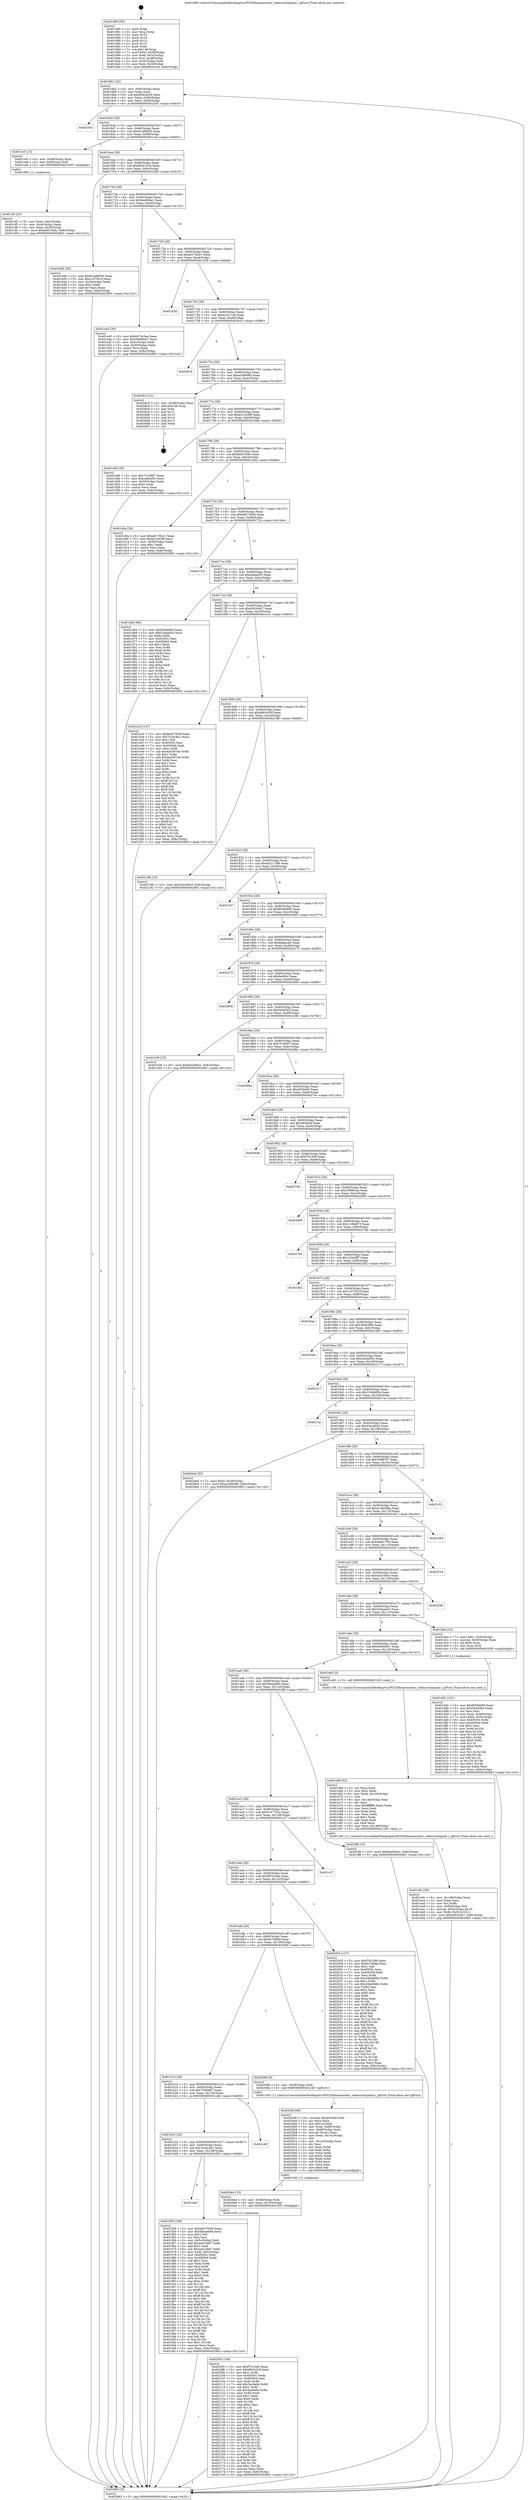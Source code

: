 digraph "0x401680" {
  label = "0x401680 (/mnt/c/Users/mathe/Desktop/tcc/POCII/binaries/extr_redissrclistpack.c_lpFirst_Final-ollvm.out::main(0))"
  labelloc = "t"
  node[shape=record]

  Entry [label="",width=0.3,height=0.3,shape=circle,fillcolor=black,style=filled]
  "0x4016b2" [label="{
     0x4016b2 [32]\l
     | [instrs]\l
     &nbsp;&nbsp;0x4016b2 \<+6\>: mov -0x8c(%rbp),%eax\l
     &nbsp;&nbsp;0x4016b8 \<+2\>: mov %eax,%ecx\l
     &nbsp;&nbsp;0x4016ba \<+6\>: sub $0x80bcdc00,%ecx\l
     &nbsp;&nbsp;0x4016c0 \<+6\>: mov %eax,-0x90(%rbp)\l
     &nbsp;&nbsp;0x4016c6 \<+6\>: mov %ecx,-0x94(%rbp)\l
     &nbsp;&nbsp;0x4016cc \<+6\>: je 0000000000402543 \<main+0xec3\>\l
  }"]
  "0x402543" [label="{
     0x402543\l
  }", style=dashed]
  "0x4016d2" [label="{
     0x4016d2 [28]\l
     | [instrs]\l
     &nbsp;&nbsp;0x4016d2 \<+5\>: jmp 00000000004016d7 \<main+0x57\>\l
     &nbsp;&nbsp;0x4016d7 \<+6\>: mov -0x90(%rbp),%eax\l
     &nbsp;&nbsp;0x4016dd \<+5\>: sub $0x81a98936,%eax\l
     &nbsp;&nbsp;0x4016e2 \<+6\>: mov %eax,-0x98(%rbp)\l
     &nbsp;&nbsp;0x4016e8 \<+6\>: je 0000000000401ce5 \<main+0x665\>\l
  }"]
  Exit [label="",width=0.3,height=0.3,shape=circle,fillcolor=black,style=filled,peripheries=2]
  "0x401ce5" [label="{
     0x401ce5 [13]\l
     | [instrs]\l
     &nbsp;&nbsp;0x401ce5 \<+4\>: mov -0x48(%rbp),%rax\l
     &nbsp;&nbsp;0x401ce9 \<+4\>: mov 0x8(%rax),%rdi\l
     &nbsp;&nbsp;0x401ced \<+5\>: call 0000000000401060 \<atoi@plt\>\l
     | [calls]\l
     &nbsp;&nbsp;0x401060 \{1\} (unknown)\l
  }"]
  "0x4016ee" [label="{
     0x4016ee [28]\l
     | [instrs]\l
     &nbsp;&nbsp;0x4016ee \<+5\>: jmp 00000000004016f3 \<main+0x73\>\l
     &nbsp;&nbsp;0x4016f3 \<+6\>: mov -0x90(%rbp),%eax\l
     &nbsp;&nbsp;0x4016f9 \<+5\>: sub $0x983a10c6,%eax\l
     &nbsp;&nbsp;0x4016fe \<+6\>: mov %eax,-0x9c(%rbp)\l
     &nbsp;&nbsp;0x401704 \<+6\>: je 0000000000401b90 \<main+0x510\>\l
  }"]
  "0x4020f3" [label="{
     0x4020f3 [149]\l
     | [instrs]\l
     &nbsp;&nbsp;0x4020f3 \<+5\>: mov $0xf7b15d9,%eax\l
     &nbsp;&nbsp;0x4020f8 \<+5\>: mov $0xd803c93f,%ecx\l
     &nbsp;&nbsp;0x4020fd \<+3\>: mov $0x1,%r9b\l
     &nbsp;&nbsp;0x402100 \<+7\>: mov 0x40505c,%edx\l
     &nbsp;&nbsp;0x402107 \<+7\>: mov 0x405064,%esi\l
     &nbsp;&nbsp;0x40210e \<+3\>: mov %edx,%r8d\l
     &nbsp;&nbsp;0x402111 \<+7\>: add $0x3ac9a0e,%r8d\l
     &nbsp;&nbsp;0x402118 \<+4\>: sub $0x1,%r8d\l
     &nbsp;&nbsp;0x40211c \<+7\>: sub $0x3ac9a0e,%r8d\l
     &nbsp;&nbsp;0x402123 \<+4\>: imul %r8d,%edx\l
     &nbsp;&nbsp;0x402127 \<+3\>: and $0x1,%edx\l
     &nbsp;&nbsp;0x40212a \<+3\>: cmp $0x0,%edx\l
     &nbsp;&nbsp;0x40212d \<+4\>: sete %r10b\l
     &nbsp;&nbsp;0x402131 \<+3\>: cmp $0xa,%esi\l
     &nbsp;&nbsp;0x402134 \<+4\>: setl %r11b\l
     &nbsp;&nbsp;0x402138 \<+3\>: mov %r10b,%bl\l
     &nbsp;&nbsp;0x40213b \<+3\>: xor $0xff,%bl\l
     &nbsp;&nbsp;0x40213e \<+3\>: mov %r11b,%r14b\l
     &nbsp;&nbsp;0x402141 \<+4\>: xor $0xff,%r14b\l
     &nbsp;&nbsp;0x402145 \<+4\>: xor $0x0,%r9b\l
     &nbsp;&nbsp;0x402149 \<+3\>: mov %bl,%r15b\l
     &nbsp;&nbsp;0x40214c \<+4\>: and $0x0,%r15b\l
     &nbsp;&nbsp;0x402150 \<+3\>: and %r9b,%r10b\l
     &nbsp;&nbsp;0x402153 \<+3\>: mov %r14b,%r12b\l
     &nbsp;&nbsp;0x402156 \<+4\>: and $0x0,%r12b\l
     &nbsp;&nbsp;0x40215a \<+3\>: and %r9b,%r11b\l
     &nbsp;&nbsp;0x40215d \<+3\>: or %r10b,%r15b\l
     &nbsp;&nbsp;0x402160 \<+3\>: or %r11b,%r12b\l
     &nbsp;&nbsp;0x402163 \<+3\>: xor %r12b,%r15b\l
     &nbsp;&nbsp;0x402166 \<+3\>: or %r14b,%bl\l
     &nbsp;&nbsp;0x402169 \<+3\>: xor $0xff,%bl\l
     &nbsp;&nbsp;0x40216c \<+4\>: or $0x0,%r9b\l
     &nbsp;&nbsp;0x402170 \<+3\>: and %r9b,%bl\l
     &nbsp;&nbsp;0x402173 \<+3\>: or %bl,%r15b\l
     &nbsp;&nbsp;0x402176 \<+4\>: test $0x1,%r15b\l
     &nbsp;&nbsp;0x40217a \<+3\>: cmovne %ecx,%eax\l
     &nbsp;&nbsp;0x40217d \<+6\>: mov %eax,-0x8c(%rbp)\l
     &nbsp;&nbsp;0x402183 \<+5\>: jmp 0000000000402863 \<main+0x11e3\>\l
  }"]
  "0x401b90" [label="{
     0x401b90 [30]\l
     | [instrs]\l
     &nbsp;&nbsp;0x401b90 \<+5\>: mov $0x81a98936,%eax\l
     &nbsp;&nbsp;0x401b95 \<+5\>: mov $0x1c57921f,%ecx\l
     &nbsp;&nbsp;0x401b9a \<+3\>: mov -0x34(%rbp),%edx\l
     &nbsp;&nbsp;0x401b9d \<+3\>: cmp $0x2,%edx\l
     &nbsp;&nbsp;0x401ba0 \<+3\>: cmovne %ecx,%eax\l
     &nbsp;&nbsp;0x401ba3 \<+6\>: mov %eax,-0x8c(%rbp)\l
     &nbsp;&nbsp;0x401ba9 \<+5\>: jmp 0000000000402863 \<main+0x11e3\>\l
  }"]
  "0x40170a" [label="{
     0x40170a [28]\l
     | [instrs]\l
     &nbsp;&nbsp;0x40170a \<+5\>: jmp 000000000040170f \<main+0x8f\>\l
     &nbsp;&nbsp;0x40170f \<+6\>: mov -0x90(%rbp),%eax\l
     &nbsp;&nbsp;0x401715 \<+5\>: sub $0x9ea584a1,%eax\l
     &nbsp;&nbsp;0x40171a \<+6\>: mov %eax,-0xa0(%rbp)\l
     &nbsp;&nbsp;0x401720 \<+6\>: je 0000000000401e45 \<main+0x7c5\>\l
  }"]
  "0x402863" [label="{
     0x402863 [5]\l
     | [instrs]\l
     &nbsp;&nbsp;0x402863 \<+5\>: jmp 00000000004016b2 \<main+0x32\>\l
  }"]
  "0x401680" [label="{
     0x401680 [50]\l
     | [instrs]\l
     &nbsp;&nbsp;0x401680 \<+1\>: push %rbp\l
     &nbsp;&nbsp;0x401681 \<+3\>: mov %rsp,%rbp\l
     &nbsp;&nbsp;0x401684 \<+2\>: push %r15\l
     &nbsp;&nbsp;0x401686 \<+2\>: push %r14\l
     &nbsp;&nbsp;0x401688 \<+2\>: push %r13\l
     &nbsp;&nbsp;0x40168a \<+2\>: push %r12\l
     &nbsp;&nbsp;0x40168c \<+1\>: push %rbx\l
     &nbsp;&nbsp;0x40168d \<+7\>: sub $0x148,%rsp\l
     &nbsp;&nbsp;0x401694 \<+7\>: movl $0x0,-0x38(%rbp)\l
     &nbsp;&nbsp;0x40169b \<+3\>: mov %edi,-0x3c(%rbp)\l
     &nbsp;&nbsp;0x40169e \<+4\>: mov %rsi,-0x48(%rbp)\l
     &nbsp;&nbsp;0x4016a2 \<+3\>: mov -0x3c(%rbp),%edi\l
     &nbsp;&nbsp;0x4016a5 \<+3\>: mov %edi,-0x34(%rbp)\l
     &nbsp;&nbsp;0x4016a8 \<+10\>: movl $0x983a10c6,-0x8c(%rbp)\l
  }"]
  "0x401cf2" [label="{
     0x401cf2 [24]\l
     | [instrs]\l
     &nbsp;&nbsp;0x401cf2 \<+3\>: mov %eax,-0x4c(%rbp)\l
     &nbsp;&nbsp;0x401cf5 \<+3\>: mov -0x4c(%rbp),%eax\l
     &nbsp;&nbsp;0x401cf8 \<+3\>: mov %eax,-0x30(%rbp)\l
     &nbsp;&nbsp;0x401cfb \<+10\>: movl $0xbb8130dc,-0x8c(%rbp)\l
     &nbsp;&nbsp;0x401d05 \<+5\>: jmp 0000000000402863 \<main+0x11e3\>\l
  }"]
  "0x4020e4" [label="{
     0x4020e4 [15]\l
     | [instrs]\l
     &nbsp;&nbsp;0x4020e4 \<+4\>: mov -0x58(%rbp),%rdi\l
     &nbsp;&nbsp;0x4020e8 \<+6\>: mov %eax,-0x150(%rbp)\l
     &nbsp;&nbsp;0x4020ee \<+5\>: call 0000000000401030 \<free@plt\>\l
     | [calls]\l
     &nbsp;&nbsp;0x401030 \{1\} (unknown)\l
  }"]
  "0x401e45" [label="{
     0x401e45 [30]\l
     | [instrs]\l
     &nbsp;&nbsp;0x401e45 \<+5\>: mov $0x6874c5ea,%eax\l
     &nbsp;&nbsp;0x401e4a \<+5\>: mov $0x580680e7,%ecx\l
     &nbsp;&nbsp;0x401e4f \<+3\>: mov -0x5c(%rbp),%edx\l
     &nbsp;&nbsp;0x401e52 \<+3\>: cmp -0x50(%rbp),%edx\l
     &nbsp;&nbsp;0x401e55 \<+3\>: cmovl %ecx,%eax\l
     &nbsp;&nbsp;0x401e58 \<+6\>: mov %eax,-0x8c(%rbp)\l
     &nbsp;&nbsp;0x401e5e \<+5\>: jmp 0000000000402863 \<main+0x11e3\>\l
  }"]
  "0x401726" [label="{
     0x401726 [28]\l
     | [instrs]\l
     &nbsp;&nbsp;0x401726 \<+5\>: jmp 000000000040172b \<main+0xab\>\l
     &nbsp;&nbsp;0x40172b \<+6\>: mov -0x90(%rbp),%eax\l
     &nbsp;&nbsp;0x401731 \<+5\>: sub $0xa6176b21,%eax\l
     &nbsp;&nbsp;0x401736 \<+6\>: mov %eax,-0xa4(%rbp)\l
     &nbsp;&nbsp;0x40173c \<+6\>: je 0000000000401d28 \<main+0x6a8\>\l
  }"]
  "0x40209f" [label="{
     0x40209f [69]\l
     | [instrs]\l
     &nbsp;&nbsp;0x40209f \<+10\>: movabs $0x4030d6,%rdi\l
     &nbsp;&nbsp;0x4020a9 \<+2\>: xor %ecx,%ecx\l
     &nbsp;&nbsp;0x4020ab \<+5\>: mov $0x1a,%edx\l
     &nbsp;&nbsp;0x4020b0 \<+4\>: mov %rax,-0x68(%rbp)\l
     &nbsp;&nbsp;0x4020b4 \<+4\>: mov -0x68(%rbp),%rax\l
     &nbsp;&nbsp;0x4020b8 \<+3\>: movzbl (%rax),%eax\l
     &nbsp;&nbsp;0x4020bb \<+6\>: mov %edx,-0x14c(%rbp)\l
     &nbsp;&nbsp;0x4020c1 \<+1\>: cltd\l
     &nbsp;&nbsp;0x4020c2 \<+6\>: mov -0x14c(%rbp),%esi\l
     &nbsp;&nbsp;0x4020c8 \<+2\>: idiv %esi\l
     &nbsp;&nbsp;0x4020ca \<+3\>: mov %ecx,%r8d\l
     &nbsp;&nbsp;0x4020cd \<+3\>: sub %edx,%r8d\l
     &nbsp;&nbsp;0x4020d0 \<+2\>: mov %ecx,%edx\l
     &nbsp;&nbsp;0x4020d2 \<+3\>: sub $0x61,%edx\l
     &nbsp;&nbsp;0x4020d5 \<+3\>: add %edx,%r8d\l
     &nbsp;&nbsp;0x4020d8 \<+3\>: sub %r8d,%ecx\l
     &nbsp;&nbsp;0x4020db \<+2\>: mov %ecx,%esi\l
     &nbsp;&nbsp;0x4020dd \<+2\>: mov $0x0,%al\l
     &nbsp;&nbsp;0x4020df \<+5\>: call 0000000000401040 \<printf@plt\>\l
     | [calls]\l
     &nbsp;&nbsp;0x401040 \{1\} (unknown)\l
  }"]
  "0x401d28" [label="{
     0x401d28\l
  }", style=dashed]
  "0x401742" [label="{
     0x401742 [28]\l
     | [instrs]\l
     &nbsp;&nbsp;0x401742 \<+5\>: jmp 0000000000401747 \<main+0xc7\>\l
     &nbsp;&nbsp;0x401747 \<+6\>: mov -0x90(%rbp),%eax\l
     &nbsp;&nbsp;0x40174d \<+5\>: sub $0xac3211a8,%eax\l
     &nbsp;&nbsp;0x401752 \<+6\>: mov %eax,-0xa8(%rbp)\l
     &nbsp;&nbsp;0x401758 \<+6\>: je 0000000000402618 \<main+0xf98\>\l
  }"]
  "0x401b4e" [label="{
     0x401b4e\l
  }", style=dashed]
  "0x402618" [label="{
     0x402618\l
  }", style=dashed]
  "0x40175e" [label="{
     0x40175e [28]\l
     | [instrs]\l
     &nbsp;&nbsp;0x40175e \<+5\>: jmp 0000000000401763 \<main+0xe3\>\l
     &nbsp;&nbsp;0x401763 \<+6\>: mov -0x90(%rbp),%eax\l
     &nbsp;&nbsp;0x401769 \<+5\>: sub $0xae296d80,%eax\l
     &nbsp;&nbsp;0x40176e \<+6\>: mov %eax,-0xac(%rbp)\l
     &nbsp;&nbsp;0x401774 \<+6\>: je 00000000004026c3 \<main+0x1043\>\l
  }"]
  "0x401f56" [label="{
     0x401f56 [158]\l
     | [instrs]\l
     &nbsp;&nbsp;0x401f56 \<+5\>: mov $0xbdd73938,%eax\l
     &nbsp;&nbsp;0x401f5b \<+5\>: mov $0x5beaeb84,%ecx\l
     &nbsp;&nbsp;0x401f60 \<+2\>: mov $0x1,%dl\l
     &nbsp;&nbsp;0x401f62 \<+2\>: xor %esi,%esi\l
     &nbsp;&nbsp;0x401f64 \<+3\>: mov -0x5c(%rbp),%edi\l
     &nbsp;&nbsp;0x401f67 \<+6\>: add $0xae41e8d7,%edi\l
     &nbsp;&nbsp;0x401f6d \<+3\>: add $0x1,%edi\l
     &nbsp;&nbsp;0x401f70 \<+6\>: sub $0xae41e8d7,%edi\l
     &nbsp;&nbsp;0x401f76 \<+3\>: mov %edi,-0x5c(%rbp)\l
     &nbsp;&nbsp;0x401f79 \<+7\>: mov 0x40505c,%edi\l
     &nbsp;&nbsp;0x401f80 \<+8\>: mov 0x405064,%r8d\l
     &nbsp;&nbsp;0x401f88 \<+3\>: sub $0x1,%esi\l
     &nbsp;&nbsp;0x401f8b \<+3\>: mov %edi,%r9d\l
     &nbsp;&nbsp;0x401f8e \<+3\>: add %esi,%r9d\l
     &nbsp;&nbsp;0x401f91 \<+4\>: imul %r9d,%edi\l
     &nbsp;&nbsp;0x401f95 \<+3\>: and $0x1,%edi\l
     &nbsp;&nbsp;0x401f98 \<+3\>: cmp $0x0,%edi\l
     &nbsp;&nbsp;0x401f9b \<+4\>: sete %r10b\l
     &nbsp;&nbsp;0x401f9f \<+4\>: cmp $0xa,%r8d\l
     &nbsp;&nbsp;0x401fa3 \<+4\>: setl %r11b\l
     &nbsp;&nbsp;0x401fa7 \<+3\>: mov %r10b,%bl\l
     &nbsp;&nbsp;0x401faa \<+3\>: xor $0xff,%bl\l
     &nbsp;&nbsp;0x401fad \<+3\>: mov %r11b,%r14b\l
     &nbsp;&nbsp;0x401fb0 \<+4\>: xor $0xff,%r14b\l
     &nbsp;&nbsp;0x401fb4 \<+3\>: xor $0x1,%dl\l
     &nbsp;&nbsp;0x401fb7 \<+3\>: mov %bl,%r15b\l
     &nbsp;&nbsp;0x401fba \<+4\>: and $0xff,%r15b\l
     &nbsp;&nbsp;0x401fbe \<+3\>: and %dl,%r10b\l
     &nbsp;&nbsp;0x401fc1 \<+3\>: mov %r14b,%r12b\l
     &nbsp;&nbsp;0x401fc4 \<+4\>: and $0xff,%r12b\l
     &nbsp;&nbsp;0x401fc8 \<+3\>: and %dl,%r11b\l
     &nbsp;&nbsp;0x401fcb \<+3\>: or %r10b,%r15b\l
     &nbsp;&nbsp;0x401fce \<+3\>: or %r11b,%r12b\l
     &nbsp;&nbsp;0x401fd1 \<+3\>: xor %r12b,%r15b\l
     &nbsp;&nbsp;0x401fd4 \<+3\>: or %r14b,%bl\l
     &nbsp;&nbsp;0x401fd7 \<+3\>: xor $0xff,%bl\l
     &nbsp;&nbsp;0x401fda \<+3\>: or $0x1,%dl\l
     &nbsp;&nbsp;0x401fdd \<+2\>: and %dl,%bl\l
     &nbsp;&nbsp;0x401fdf \<+3\>: or %bl,%r15b\l
     &nbsp;&nbsp;0x401fe2 \<+4\>: test $0x1,%r15b\l
     &nbsp;&nbsp;0x401fe6 \<+3\>: cmovne %ecx,%eax\l
     &nbsp;&nbsp;0x401fe9 \<+6\>: mov %eax,-0x8c(%rbp)\l
     &nbsp;&nbsp;0x401fef \<+5\>: jmp 0000000000402863 \<main+0x11e3\>\l
  }"]
  "0x4026c3" [label="{
     0x4026c3 [21]\l
     | [instrs]\l
     &nbsp;&nbsp;0x4026c3 \<+3\>: mov -0x38(%rbp),%eax\l
     &nbsp;&nbsp;0x4026c6 \<+7\>: add $0x148,%rsp\l
     &nbsp;&nbsp;0x4026cd \<+1\>: pop %rbx\l
     &nbsp;&nbsp;0x4026ce \<+2\>: pop %r12\l
     &nbsp;&nbsp;0x4026d0 \<+2\>: pop %r13\l
     &nbsp;&nbsp;0x4026d2 \<+2\>: pop %r14\l
     &nbsp;&nbsp;0x4026d4 \<+2\>: pop %r15\l
     &nbsp;&nbsp;0x4026d6 \<+1\>: pop %rbp\l
     &nbsp;&nbsp;0x4026d7 \<+1\>: ret\l
  }"]
  "0x40177a" [label="{
     0x40177a [28]\l
     | [instrs]\l
     &nbsp;&nbsp;0x40177a \<+5\>: jmp 000000000040177f \<main+0xff\>\l
     &nbsp;&nbsp;0x40177f \<+6\>: mov -0x90(%rbp),%eax\l
     &nbsp;&nbsp;0x401785 \<+5\>: sub $0xb215e3f6,%eax\l
     &nbsp;&nbsp;0x40178a \<+6\>: mov %eax,-0xb0(%rbp)\l
     &nbsp;&nbsp;0x401790 \<+6\>: je 0000000000401d46 \<main+0x6c6\>\l
  }"]
  "0x401b32" [label="{
     0x401b32 [28]\l
     | [instrs]\l
     &nbsp;&nbsp;0x401b32 \<+5\>: jmp 0000000000401b37 \<main+0x4b7\>\l
     &nbsp;&nbsp;0x401b37 \<+6\>: mov -0x90(%rbp),%eax\l
     &nbsp;&nbsp;0x401b3d \<+5\>: sub $0x7e34c4b1,%eax\l
     &nbsp;&nbsp;0x401b42 \<+6\>: mov %eax,-0x138(%rbp)\l
     &nbsp;&nbsp;0x401b48 \<+6\>: je 0000000000401f56 \<main+0x8d6\>\l
  }"]
  "0x401d46" [label="{
     0x401d46 [30]\l
     | [instrs]\l
     &nbsp;&nbsp;0x401d46 \<+5\>: mov $0x7516997,%eax\l
     &nbsp;&nbsp;0x401d4b \<+5\>: mov $0xca6eef53,%ecx\l
     &nbsp;&nbsp;0x401d50 \<+3\>: mov -0x30(%rbp),%edx\l
     &nbsp;&nbsp;0x401d53 \<+3\>: cmp $0x0,%edx\l
     &nbsp;&nbsp;0x401d56 \<+3\>: cmove %ecx,%eax\l
     &nbsp;&nbsp;0x401d59 \<+6\>: mov %eax,-0x8c(%rbp)\l
     &nbsp;&nbsp;0x401d5f \<+5\>: jmp 0000000000402863 \<main+0x11e3\>\l
  }"]
  "0x401796" [label="{
     0x401796 [28]\l
     | [instrs]\l
     &nbsp;&nbsp;0x401796 \<+5\>: jmp 000000000040179b \<main+0x11b\>\l
     &nbsp;&nbsp;0x40179b \<+6\>: mov -0x90(%rbp),%eax\l
     &nbsp;&nbsp;0x4017a1 \<+5\>: sub $0xbb8130dc,%eax\l
     &nbsp;&nbsp;0x4017a6 \<+6\>: mov %eax,-0xb4(%rbp)\l
     &nbsp;&nbsp;0x4017ac \<+6\>: je 0000000000401d0a \<main+0x68a\>\l
  }"]
  "0x401cd6" [label="{
     0x401cd6\l
  }", style=dashed]
  "0x401d0a" [label="{
     0x401d0a [30]\l
     | [instrs]\l
     &nbsp;&nbsp;0x401d0a \<+5\>: mov $0xa6176b21,%eax\l
     &nbsp;&nbsp;0x401d0f \<+5\>: mov $0xb215e3f6,%ecx\l
     &nbsp;&nbsp;0x401d14 \<+3\>: mov -0x30(%rbp),%edx\l
     &nbsp;&nbsp;0x401d17 \<+3\>: cmp $0x1,%edx\l
     &nbsp;&nbsp;0x401d1a \<+3\>: cmovl %ecx,%eax\l
     &nbsp;&nbsp;0x401d1d \<+6\>: mov %eax,-0x8c(%rbp)\l
     &nbsp;&nbsp;0x401d23 \<+5\>: jmp 0000000000402863 \<main+0x11e3\>\l
  }"]
  "0x4017b2" [label="{
     0x4017b2 [28]\l
     | [instrs]\l
     &nbsp;&nbsp;0x4017b2 \<+5\>: jmp 00000000004017b7 \<main+0x137\>\l
     &nbsp;&nbsp;0x4017b7 \<+6\>: mov -0x90(%rbp),%eax\l
     &nbsp;&nbsp;0x4017bd \<+5\>: sub $0xbdd73938,%eax\l
     &nbsp;&nbsp;0x4017c2 \<+6\>: mov %eax,-0xb8(%rbp)\l
     &nbsp;&nbsp;0x4017c8 \<+6\>: je 0000000000402724 \<main+0x10a4\>\l
  }"]
  "0x401b16" [label="{
     0x401b16 [28]\l
     | [instrs]\l
     &nbsp;&nbsp;0x401b16 \<+5\>: jmp 0000000000401b1b \<main+0x49b\>\l
     &nbsp;&nbsp;0x401b1b \<+6\>: mov -0x90(%rbp),%eax\l
     &nbsp;&nbsp;0x401b21 \<+5\>: sub $0x7256afe7,%eax\l
     &nbsp;&nbsp;0x401b26 \<+6\>: mov %eax,-0x134(%rbp)\l
     &nbsp;&nbsp;0x401b2c \<+6\>: je 0000000000401cd6 \<main+0x656\>\l
  }"]
  "0x402724" [label="{
     0x402724\l
  }", style=dashed]
  "0x4017ce" [label="{
     0x4017ce [28]\l
     | [instrs]\l
     &nbsp;&nbsp;0x4017ce \<+5\>: jmp 00000000004017d3 \<main+0x153\>\l
     &nbsp;&nbsp;0x4017d3 \<+6\>: mov -0x90(%rbp),%eax\l
     &nbsp;&nbsp;0x4017d9 \<+5\>: sub $0xca6eef53,%eax\l
     &nbsp;&nbsp;0x4017de \<+6\>: mov %eax,-0xbc(%rbp)\l
     &nbsp;&nbsp;0x4017e4 \<+6\>: je 0000000000401d64 \<main+0x6e4\>\l
  }"]
  "0x402096" [label="{
     0x402096 [9]\l
     | [instrs]\l
     &nbsp;&nbsp;0x402096 \<+4\>: mov -0x58(%rbp),%rdi\l
     &nbsp;&nbsp;0x40209a \<+5\>: call 0000000000401240 \<lpFirst\>\l
     | [calls]\l
     &nbsp;&nbsp;0x401240 \{1\} (/mnt/c/Users/mathe/Desktop/tcc/POCII/binaries/extr_redissrclistpack.c_lpFirst_Final-ollvm.out::lpFirst)\l
  }"]
  "0x401d64" [label="{
     0x401d64 [86]\l
     | [instrs]\l
     &nbsp;&nbsp;0x401d64 \<+5\>: mov $0xf058d490,%eax\l
     &nbsp;&nbsp;0x401d69 \<+5\>: mov $0x534aad43,%ecx\l
     &nbsp;&nbsp;0x401d6e \<+2\>: xor %edx,%edx\l
     &nbsp;&nbsp;0x401d70 \<+7\>: mov 0x40505c,%esi\l
     &nbsp;&nbsp;0x401d77 \<+7\>: mov 0x405064,%edi\l
     &nbsp;&nbsp;0x401d7e \<+3\>: sub $0x1,%edx\l
     &nbsp;&nbsp;0x401d81 \<+3\>: mov %esi,%r8d\l
     &nbsp;&nbsp;0x401d84 \<+3\>: add %edx,%r8d\l
     &nbsp;&nbsp;0x401d87 \<+4\>: imul %r8d,%esi\l
     &nbsp;&nbsp;0x401d8b \<+3\>: and $0x1,%esi\l
     &nbsp;&nbsp;0x401d8e \<+3\>: cmp $0x0,%esi\l
     &nbsp;&nbsp;0x401d91 \<+4\>: sete %r9b\l
     &nbsp;&nbsp;0x401d95 \<+3\>: cmp $0xa,%edi\l
     &nbsp;&nbsp;0x401d98 \<+4\>: setl %r10b\l
     &nbsp;&nbsp;0x401d9c \<+3\>: mov %r9b,%r11b\l
     &nbsp;&nbsp;0x401d9f \<+3\>: and %r10b,%r11b\l
     &nbsp;&nbsp;0x401da2 \<+3\>: xor %r10b,%r9b\l
     &nbsp;&nbsp;0x401da5 \<+3\>: or %r9b,%r11b\l
     &nbsp;&nbsp;0x401da8 \<+4\>: test $0x1,%r11b\l
     &nbsp;&nbsp;0x401dac \<+3\>: cmovne %ecx,%eax\l
     &nbsp;&nbsp;0x401daf \<+6\>: mov %eax,-0x8c(%rbp)\l
     &nbsp;&nbsp;0x401db5 \<+5\>: jmp 0000000000402863 \<main+0x11e3\>\l
  }"]
  "0x4017ea" [label="{
     0x4017ea [28]\l
     | [instrs]\l
     &nbsp;&nbsp;0x4017ea \<+5\>: jmp 00000000004017ef \<main+0x16f\>\l
     &nbsp;&nbsp;0x4017ef \<+6\>: mov -0x90(%rbp),%eax\l
     &nbsp;&nbsp;0x4017f5 \<+5\>: sub $0xd563cb47,%eax\l
     &nbsp;&nbsp;0x4017fa \<+6\>: mov %eax,-0xc0(%rbp)\l
     &nbsp;&nbsp;0x401800 \<+6\>: je 0000000000401ec3 \<main+0x843\>\l
  }"]
  "0x401afa" [label="{
     0x401afa [28]\l
     | [instrs]\l
     &nbsp;&nbsp;0x401afa \<+5\>: jmp 0000000000401aff \<main+0x47f\>\l
     &nbsp;&nbsp;0x401aff \<+6\>: mov -0x90(%rbp),%eax\l
     &nbsp;&nbsp;0x401b05 \<+5\>: sub $0x6c76f4bf,%eax\l
     &nbsp;&nbsp;0x401b0a \<+6\>: mov %eax,-0x130(%rbp)\l
     &nbsp;&nbsp;0x401b10 \<+6\>: je 0000000000402096 \<main+0xa16\>\l
  }"]
  "0x401ec3" [label="{
     0x401ec3 [147]\l
     | [instrs]\l
     &nbsp;&nbsp;0x401ec3 \<+5\>: mov $0xbdd73938,%eax\l
     &nbsp;&nbsp;0x401ec8 \<+5\>: mov $0x7e34c4b1,%ecx\l
     &nbsp;&nbsp;0x401ecd \<+2\>: mov $0x1,%dl\l
     &nbsp;&nbsp;0x401ecf \<+7\>: mov 0x40505c,%esi\l
     &nbsp;&nbsp;0x401ed6 \<+7\>: mov 0x405064,%edi\l
     &nbsp;&nbsp;0x401edd \<+3\>: mov %esi,%r8d\l
     &nbsp;&nbsp;0x401ee0 \<+7\>: sub $0x4a4387eb,%r8d\l
     &nbsp;&nbsp;0x401ee7 \<+4\>: sub $0x1,%r8d\l
     &nbsp;&nbsp;0x401eeb \<+7\>: add $0x4a4387eb,%r8d\l
     &nbsp;&nbsp;0x401ef2 \<+4\>: imul %r8d,%esi\l
     &nbsp;&nbsp;0x401ef6 \<+3\>: and $0x1,%esi\l
     &nbsp;&nbsp;0x401ef9 \<+3\>: cmp $0x0,%esi\l
     &nbsp;&nbsp;0x401efc \<+4\>: sete %r9b\l
     &nbsp;&nbsp;0x401f00 \<+3\>: cmp $0xa,%edi\l
     &nbsp;&nbsp;0x401f03 \<+4\>: setl %r10b\l
     &nbsp;&nbsp;0x401f07 \<+3\>: mov %r9b,%r11b\l
     &nbsp;&nbsp;0x401f0a \<+4\>: xor $0xff,%r11b\l
     &nbsp;&nbsp;0x401f0e \<+3\>: mov %r10b,%bl\l
     &nbsp;&nbsp;0x401f11 \<+3\>: xor $0xff,%bl\l
     &nbsp;&nbsp;0x401f14 \<+3\>: xor $0x0,%dl\l
     &nbsp;&nbsp;0x401f17 \<+3\>: mov %r11b,%r14b\l
     &nbsp;&nbsp;0x401f1a \<+4\>: and $0x0,%r14b\l
     &nbsp;&nbsp;0x401f1e \<+3\>: and %dl,%r9b\l
     &nbsp;&nbsp;0x401f21 \<+3\>: mov %bl,%r15b\l
     &nbsp;&nbsp;0x401f24 \<+4\>: and $0x0,%r15b\l
     &nbsp;&nbsp;0x401f28 \<+3\>: and %dl,%r10b\l
     &nbsp;&nbsp;0x401f2b \<+3\>: or %r9b,%r14b\l
     &nbsp;&nbsp;0x401f2e \<+3\>: or %r10b,%r15b\l
     &nbsp;&nbsp;0x401f31 \<+3\>: xor %r15b,%r14b\l
     &nbsp;&nbsp;0x401f34 \<+3\>: or %bl,%r11b\l
     &nbsp;&nbsp;0x401f37 \<+4\>: xor $0xff,%r11b\l
     &nbsp;&nbsp;0x401f3b \<+3\>: or $0x0,%dl\l
     &nbsp;&nbsp;0x401f3e \<+3\>: and %dl,%r11b\l
     &nbsp;&nbsp;0x401f41 \<+3\>: or %r11b,%r14b\l
     &nbsp;&nbsp;0x401f44 \<+4\>: test $0x1,%r14b\l
     &nbsp;&nbsp;0x401f48 \<+3\>: cmovne %ecx,%eax\l
     &nbsp;&nbsp;0x401f4b \<+6\>: mov %eax,-0x8c(%rbp)\l
     &nbsp;&nbsp;0x401f51 \<+5\>: jmp 0000000000402863 \<main+0x11e3\>\l
  }"]
  "0x401806" [label="{
     0x401806 [28]\l
     | [instrs]\l
     &nbsp;&nbsp;0x401806 \<+5\>: jmp 000000000040180b \<main+0x18b\>\l
     &nbsp;&nbsp;0x40180b \<+6\>: mov -0x90(%rbp),%eax\l
     &nbsp;&nbsp;0x401811 \<+5\>: sub $0xd803c93f,%eax\l
     &nbsp;&nbsp;0x401816 \<+6\>: mov %eax,-0xc4(%rbp)\l
     &nbsp;&nbsp;0x40181c \<+6\>: je 0000000000402188 \<main+0xb08\>\l
  }"]
  "0x402003" [label="{
     0x402003 [147]\l
     | [instrs]\l
     &nbsp;&nbsp;0x402003 \<+5\>: mov $0xf7b15d9,%eax\l
     &nbsp;&nbsp;0x402008 \<+5\>: mov $0x6c76f4bf,%ecx\l
     &nbsp;&nbsp;0x40200d \<+2\>: mov $0x1,%dl\l
     &nbsp;&nbsp;0x40200f \<+7\>: mov 0x40505c,%esi\l
     &nbsp;&nbsp;0x402016 \<+7\>: mov 0x405064,%edi\l
     &nbsp;&nbsp;0x40201d \<+3\>: mov %esi,%r8d\l
     &nbsp;&nbsp;0x402020 \<+7\>: add $0x20bd4960,%r8d\l
     &nbsp;&nbsp;0x402027 \<+4\>: sub $0x1,%r8d\l
     &nbsp;&nbsp;0x40202b \<+7\>: sub $0x20bd4960,%r8d\l
     &nbsp;&nbsp;0x402032 \<+4\>: imul %r8d,%esi\l
     &nbsp;&nbsp;0x402036 \<+3\>: and $0x1,%esi\l
     &nbsp;&nbsp;0x402039 \<+3\>: cmp $0x0,%esi\l
     &nbsp;&nbsp;0x40203c \<+4\>: sete %r9b\l
     &nbsp;&nbsp;0x402040 \<+3\>: cmp $0xa,%edi\l
     &nbsp;&nbsp;0x402043 \<+4\>: setl %r10b\l
     &nbsp;&nbsp;0x402047 \<+3\>: mov %r9b,%r11b\l
     &nbsp;&nbsp;0x40204a \<+4\>: xor $0xff,%r11b\l
     &nbsp;&nbsp;0x40204e \<+3\>: mov %r10b,%bl\l
     &nbsp;&nbsp;0x402051 \<+3\>: xor $0xff,%bl\l
     &nbsp;&nbsp;0x402054 \<+3\>: xor $0x1,%dl\l
     &nbsp;&nbsp;0x402057 \<+3\>: mov %r11b,%r14b\l
     &nbsp;&nbsp;0x40205a \<+4\>: and $0xff,%r14b\l
     &nbsp;&nbsp;0x40205e \<+3\>: and %dl,%r9b\l
     &nbsp;&nbsp;0x402061 \<+3\>: mov %bl,%r15b\l
     &nbsp;&nbsp;0x402064 \<+4\>: and $0xff,%r15b\l
     &nbsp;&nbsp;0x402068 \<+3\>: and %dl,%r10b\l
     &nbsp;&nbsp;0x40206b \<+3\>: or %r9b,%r14b\l
     &nbsp;&nbsp;0x40206e \<+3\>: or %r10b,%r15b\l
     &nbsp;&nbsp;0x402071 \<+3\>: xor %r15b,%r14b\l
     &nbsp;&nbsp;0x402074 \<+3\>: or %bl,%r11b\l
     &nbsp;&nbsp;0x402077 \<+4\>: xor $0xff,%r11b\l
     &nbsp;&nbsp;0x40207b \<+3\>: or $0x1,%dl\l
     &nbsp;&nbsp;0x40207e \<+3\>: and %dl,%r11b\l
     &nbsp;&nbsp;0x402081 \<+3\>: or %r11b,%r14b\l
     &nbsp;&nbsp;0x402084 \<+4\>: test $0x1,%r14b\l
     &nbsp;&nbsp;0x402088 \<+3\>: cmovne %ecx,%eax\l
     &nbsp;&nbsp;0x40208b \<+6\>: mov %eax,-0x8c(%rbp)\l
     &nbsp;&nbsp;0x402091 \<+5\>: jmp 0000000000402863 \<main+0x11e3\>\l
  }"]
  "0x402188" [label="{
     0x402188 [15]\l
     | [instrs]\l
     &nbsp;&nbsp;0x402188 \<+10\>: movl $0x33ec4043,-0x8c(%rbp)\l
     &nbsp;&nbsp;0x402192 \<+5\>: jmp 0000000000402863 \<main+0x11e3\>\l
  }"]
  "0x401822" [label="{
     0x401822 [28]\l
     | [instrs]\l
     &nbsp;&nbsp;0x401822 \<+5\>: jmp 0000000000401827 \<main+0x1a7\>\l
     &nbsp;&nbsp;0x401827 \<+6\>: mov -0x90(%rbp),%eax\l
     &nbsp;&nbsp;0x40182d \<+5\>: sub $0xed211389,%eax\l
     &nbsp;&nbsp;0x401832 \<+6\>: mov %eax,-0xc8(%rbp)\l
     &nbsp;&nbsp;0x401838 \<+6\>: je 0000000000402197 \<main+0xb17\>\l
  }"]
  "0x401ade" [label="{
     0x401ade [28]\l
     | [instrs]\l
     &nbsp;&nbsp;0x401ade \<+5\>: jmp 0000000000401ae3 \<main+0x463\>\l
     &nbsp;&nbsp;0x401ae3 \<+6\>: mov -0x90(%rbp),%eax\l
     &nbsp;&nbsp;0x401ae9 \<+5\>: sub $0x6874c5ea,%eax\l
     &nbsp;&nbsp;0x401aee \<+6\>: mov %eax,-0x12c(%rbp)\l
     &nbsp;&nbsp;0x401af4 \<+6\>: je 0000000000402003 \<main+0x983\>\l
  }"]
  "0x402197" [label="{
     0x402197\l
  }", style=dashed]
  "0x40183e" [label="{
     0x40183e [28]\l
     | [instrs]\l
     &nbsp;&nbsp;0x40183e \<+5\>: jmp 0000000000401843 \<main+0x1c3\>\l
     &nbsp;&nbsp;0x401843 \<+6\>: mov -0x90(%rbp),%eax\l
     &nbsp;&nbsp;0x401849 \<+5\>: sub $0xf058d490,%eax\l
     &nbsp;&nbsp;0x40184e \<+6\>: mov %eax,-0xcc(%rbp)\l
     &nbsp;&nbsp;0x401854 \<+6\>: je 00000000004026f3 \<main+0x1073\>\l
  }"]
  "0x401c37" [label="{
     0x401c37\l
  }", style=dashed]
  "0x4026f3" [label="{
     0x4026f3\l
  }", style=dashed]
  "0x40185a" [label="{
     0x40185a [28]\l
     | [instrs]\l
     &nbsp;&nbsp;0x40185a \<+5\>: jmp 000000000040185f \<main+0x1df\>\l
     &nbsp;&nbsp;0x40185f \<+6\>: mov -0x90(%rbp),%eax\l
     &nbsp;&nbsp;0x401865 \<+5\>: sub $0xfe8aaca4,%eax\l
     &nbsp;&nbsp;0x40186a \<+6\>: mov %eax,-0xd0(%rbp)\l
     &nbsp;&nbsp;0x401870 \<+6\>: je 0000000000402275 \<main+0xbf5\>\l
  }"]
  "0x401ac2" [label="{
     0x401ac2 [28]\l
     | [instrs]\l
     &nbsp;&nbsp;0x401ac2 \<+5\>: jmp 0000000000401ac7 \<main+0x447\>\l
     &nbsp;&nbsp;0x401ac7 \<+6\>: mov -0x90(%rbp),%eax\l
     &nbsp;&nbsp;0x401acd \<+5\>: sub $0x61477b2a,%eax\l
     &nbsp;&nbsp;0x401ad2 \<+6\>: mov %eax,-0x128(%rbp)\l
     &nbsp;&nbsp;0x401ad8 \<+6\>: je 0000000000401c37 \<main+0x5b7\>\l
  }"]
  "0x402275" [label="{
     0x402275\l
  }", style=dashed]
  "0x401876" [label="{
     0x401876 [28]\l
     | [instrs]\l
     &nbsp;&nbsp;0x401876 \<+5\>: jmp 000000000040187b \<main+0x1fb\>\l
     &nbsp;&nbsp;0x40187b \<+6\>: mov -0x90(%rbp),%eax\l
     &nbsp;&nbsp;0x401881 \<+5\>: sub $0x9a069c,%eax\l
     &nbsp;&nbsp;0x401886 \<+6\>: mov %eax,-0xd4(%rbp)\l
     &nbsp;&nbsp;0x40188c \<+6\>: je 0000000000402609 \<main+0xf89\>\l
  }"]
  "0x401ff4" [label="{
     0x401ff4 [15]\l
     | [instrs]\l
     &nbsp;&nbsp;0x401ff4 \<+10\>: movl $0x9ea584a1,-0x8c(%rbp)\l
     &nbsp;&nbsp;0x401ffe \<+5\>: jmp 0000000000402863 \<main+0x11e3\>\l
  }"]
  "0x402609" [label="{
     0x402609\l
  }", style=dashed]
  "0x401892" [label="{
     0x401892 [28]\l
     | [instrs]\l
     &nbsp;&nbsp;0x401892 \<+5\>: jmp 0000000000401897 \<main+0x217\>\l
     &nbsp;&nbsp;0x401897 \<+6\>: mov -0x90(%rbp),%eax\l
     &nbsp;&nbsp;0x40189d \<+5\>: sub $0x544d3b5,%eax\l
     &nbsp;&nbsp;0x4018a2 \<+6\>: mov %eax,-0xd8(%rbp)\l
     &nbsp;&nbsp;0x4018a8 \<+6\>: je 0000000000401e36 \<main+0x7b6\>\l
  }"]
  "0x401e9c" [label="{
     0x401e9c [39]\l
     | [instrs]\l
     &nbsp;&nbsp;0x401e9c \<+6\>: mov -0x148(%rbp),%ecx\l
     &nbsp;&nbsp;0x401ea2 \<+3\>: imul %eax,%ecx\l
     &nbsp;&nbsp;0x401ea5 \<+3\>: mov %cl,%r8b\l
     &nbsp;&nbsp;0x401ea8 \<+4\>: mov -0x58(%rbp),%r9\l
     &nbsp;&nbsp;0x401eac \<+4\>: movslq -0x5c(%rbp),%r10\l
     &nbsp;&nbsp;0x401eb0 \<+4\>: mov %r8b,(%r9,%r10,1)\l
     &nbsp;&nbsp;0x401eb4 \<+10\>: movl $0xd563cb47,-0x8c(%rbp)\l
     &nbsp;&nbsp;0x401ebe \<+5\>: jmp 0000000000402863 \<main+0x11e3\>\l
  }"]
  "0x401e36" [label="{
     0x401e36 [15]\l
     | [instrs]\l
     &nbsp;&nbsp;0x401e36 \<+10\>: movl $0x9ea584a1,-0x8c(%rbp)\l
     &nbsp;&nbsp;0x401e40 \<+5\>: jmp 0000000000402863 \<main+0x11e3\>\l
  }"]
  "0x4018ae" [label="{
     0x4018ae [28]\l
     | [instrs]\l
     &nbsp;&nbsp;0x4018ae \<+5\>: jmp 00000000004018b3 \<main+0x233\>\l
     &nbsp;&nbsp;0x4018b3 \<+6\>: mov -0x90(%rbp),%eax\l
     &nbsp;&nbsp;0x4018b9 \<+5\>: sub $0x7516997,%eax\l
     &nbsp;&nbsp;0x4018be \<+6\>: mov %eax,-0xdc(%rbp)\l
     &nbsp;&nbsp;0x4018c4 \<+6\>: je 000000000040268a \<main+0x100a\>\l
  }"]
  "0x401e68" [label="{
     0x401e68 [52]\l
     | [instrs]\l
     &nbsp;&nbsp;0x401e68 \<+2\>: xor %ecx,%ecx\l
     &nbsp;&nbsp;0x401e6a \<+5\>: mov $0x2,%edx\l
     &nbsp;&nbsp;0x401e6f \<+6\>: mov %edx,-0x144(%rbp)\l
     &nbsp;&nbsp;0x401e75 \<+1\>: cltd\l
     &nbsp;&nbsp;0x401e76 \<+6\>: mov -0x144(%rbp),%esi\l
     &nbsp;&nbsp;0x401e7c \<+2\>: idiv %esi\l
     &nbsp;&nbsp;0x401e7e \<+6\>: imul $0xfffffffe,%edx,%edx\l
     &nbsp;&nbsp;0x401e84 \<+2\>: mov %ecx,%edi\l
     &nbsp;&nbsp;0x401e86 \<+2\>: sub %edx,%edi\l
     &nbsp;&nbsp;0x401e88 \<+2\>: mov %ecx,%edx\l
     &nbsp;&nbsp;0x401e8a \<+3\>: sub $0x1,%edx\l
     &nbsp;&nbsp;0x401e8d \<+2\>: add %edx,%edi\l
     &nbsp;&nbsp;0x401e8f \<+2\>: sub %edi,%ecx\l
     &nbsp;&nbsp;0x401e91 \<+6\>: mov %ecx,-0x148(%rbp)\l
     &nbsp;&nbsp;0x401e97 \<+5\>: call 0000000000401160 \<next_i\>\l
     | [calls]\l
     &nbsp;&nbsp;0x401160 \{1\} (/mnt/c/Users/mathe/Desktop/tcc/POCII/binaries/extr_redissrclistpack.c_lpFirst_Final-ollvm.out::next_i)\l
  }"]
  "0x40268a" [label="{
     0x40268a\l
  }", style=dashed]
  "0x4018ca" [label="{
     0x4018ca [28]\l
     | [instrs]\l
     &nbsp;&nbsp;0x4018ca \<+5\>: jmp 00000000004018cf \<main+0x24f\>\l
     &nbsp;&nbsp;0x4018cf \<+6\>: mov -0x90(%rbp),%eax\l
     &nbsp;&nbsp;0x4018d5 \<+5\>: sub $0xd529a5b,%eax\l
     &nbsp;&nbsp;0x4018da \<+6\>: mov %eax,-0xe0(%rbp)\l
     &nbsp;&nbsp;0x4018e0 \<+6\>: je 00000000004027ec \<main+0x116c\>\l
  }"]
  "0x401aa6" [label="{
     0x401aa6 [28]\l
     | [instrs]\l
     &nbsp;&nbsp;0x401aa6 \<+5\>: jmp 0000000000401aab \<main+0x42b\>\l
     &nbsp;&nbsp;0x401aab \<+6\>: mov -0x90(%rbp),%eax\l
     &nbsp;&nbsp;0x401ab1 \<+5\>: sub $0x5beaeb84,%eax\l
     &nbsp;&nbsp;0x401ab6 \<+6\>: mov %eax,-0x124(%rbp)\l
     &nbsp;&nbsp;0x401abc \<+6\>: je 0000000000401ff4 \<main+0x974\>\l
  }"]
  "0x4027ec" [label="{
     0x4027ec\l
  }", style=dashed]
  "0x4018e6" [label="{
     0x4018e6 [28]\l
     | [instrs]\l
     &nbsp;&nbsp;0x4018e6 \<+5\>: jmp 00000000004018eb \<main+0x26b\>\l
     &nbsp;&nbsp;0x4018eb \<+6\>: mov -0x90(%rbp),%eax\l
     &nbsp;&nbsp;0x4018f1 \<+5\>: sub $0xefe5b4d,%eax\l
     &nbsp;&nbsp;0x4018f6 \<+6\>: mov %eax,-0xe4(%rbp)\l
     &nbsp;&nbsp;0x4018fc \<+6\>: je 00000000004026d8 \<main+0x1058\>\l
  }"]
  "0x401e63" [label="{
     0x401e63 [5]\l
     | [instrs]\l
     &nbsp;&nbsp;0x401e63 \<+5\>: call 0000000000401160 \<next_i\>\l
     | [calls]\l
     &nbsp;&nbsp;0x401160 \{1\} (/mnt/c/Users/mathe/Desktop/tcc/POCII/binaries/extr_redissrclistpack.c_lpFirst_Final-ollvm.out::next_i)\l
  }"]
  "0x4026d8" [label="{
     0x4026d8\l
  }", style=dashed]
  "0x401902" [label="{
     0x401902 [28]\l
     | [instrs]\l
     &nbsp;&nbsp;0x401902 \<+5\>: jmp 0000000000401907 \<main+0x287\>\l
     &nbsp;&nbsp;0x401907 \<+6\>: mov -0x90(%rbp),%eax\l
     &nbsp;&nbsp;0x40190d \<+5\>: sub $0xf7b15d9,%eax\l
     &nbsp;&nbsp;0x401912 \<+6\>: mov %eax,-0xe8(%rbp)\l
     &nbsp;&nbsp;0x401918 \<+6\>: je 0000000000402740 \<main+0x10c0\>\l
  }"]
  "0x401dd1" [label="{
     0x401dd1 [101]\l
     | [instrs]\l
     &nbsp;&nbsp;0x401dd1 \<+5\>: mov $0xf058d490,%ecx\l
     &nbsp;&nbsp;0x401dd6 \<+5\>: mov $0x544d3b5,%edx\l
     &nbsp;&nbsp;0x401ddb \<+2\>: xor %esi,%esi\l
     &nbsp;&nbsp;0x401ddd \<+4\>: mov %rax,-0x58(%rbp)\l
     &nbsp;&nbsp;0x401de1 \<+7\>: movl $0x0,-0x5c(%rbp)\l
     &nbsp;&nbsp;0x401de8 \<+8\>: mov 0x40505c,%r8d\l
     &nbsp;&nbsp;0x401df0 \<+8\>: mov 0x405064,%r9d\l
     &nbsp;&nbsp;0x401df8 \<+3\>: sub $0x1,%esi\l
     &nbsp;&nbsp;0x401dfb \<+3\>: mov %r8d,%r10d\l
     &nbsp;&nbsp;0x401dfe \<+3\>: add %esi,%r10d\l
     &nbsp;&nbsp;0x401e01 \<+4\>: imul %r10d,%r8d\l
     &nbsp;&nbsp;0x401e05 \<+4\>: and $0x1,%r8d\l
     &nbsp;&nbsp;0x401e09 \<+4\>: cmp $0x0,%r8d\l
     &nbsp;&nbsp;0x401e0d \<+4\>: sete %r11b\l
     &nbsp;&nbsp;0x401e11 \<+4\>: cmp $0xa,%r9d\l
     &nbsp;&nbsp;0x401e15 \<+3\>: setl %bl\l
     &nbsp;&nbsp;0x401e18 \<+3\>: mov %r11b,%r14b\l
     &nbsp;&nbsp;0x401e1b \<+3\>: and %bl,%r14b\l
     &nbsp;&nbsp;0x401e1e \<+3\>: xor %bl,%r11b\l
     &nbsp;&nbsp;0x401e21 \<+3\>: or %r11b,%r14b\l
     &nbsp;&nbsp;0x401e24 \<+4\>: test $0x1,%r14b\l
     &nbsp;&nbsp;0x401e28 \<+3\>: cmovne %edx,%ecx\l
     &nbsp;&nbsp;0x401e2b \<+6\>: mov %ecx,-0x8c(%rbp)\l
     &nbsp;&nbsp;0x401e31 \<+5\>: jmp 0000000000402863 \<main+0x11e3\>\l
  }"]
  "0x402740" [label="{
     0x402740\l
  }", style=dashed]
  "0x40191e" [label="{
     0x40191e [28]\l
     | [instrs]\l
     &nbsp;&nbsp;0x40191e \<+5\>: jmp 0000000000401923 \<main+0x2a3\>\l
     &nbsp;&nbsp;0x401923 \<+6\>: mov -0x90(%rbp),%eax\l
     &nbsp;&nbsp;0x401929 \<+5\>: sub $0x10996cad,%eax\l
     &nbsp;&nbsp;0x40192e \<+6\>: mov %eax,-0xec(%rbp)\l
     &nbsp;&nbsp;0x401934 \<+6\>: je 0000000000402699 \<main+0x1019\>\l
  }"]
  "0x401a8a" [label="{
     0x401a8a [28]\l
     | [instrs]\l
     &nbsp;&nbsp;0x401a8a \<+5\>: jmp 0000000000401a8f \<main+0x40f\>\l
     &nbsp;&nbsp;0x401a8f \<+6\>: mov -0x90(%rbp),%eax\l
     &nbsp;&nbsp;0x401a95 \<+5\>: sub $0x580680e7,%eax\l
     &nbsp;&nbsp;0x401a9a \<+6\>: mov %eax,-0x120(%rbp)\l
     &nbsp;&nbsp;0x401aa0 \<+6\>: je 0000000000401e63 \<main+0x7e3\>\l
  }"]
  "0x402699" [label="{
     0x402699\l
  }", style=dashed]
  "0x40193a" [label="{
     0x40193a [28]\l
     | [instrs]\l
     &nbsp;&nbsp;0x40193a \<+5\>: jmp 000000000040193f \<main+0x2bf\>\l
     &nbsp;&nbsp;0x40193f \<+6\>: mov -0x90(%rbp),%eax\l
     &nbsp;&nbsp;0x401945 \<+5\>: sub $0x11f6dd73,%eax\l
     &nbsp;&nbsp;0x40194a \<+6\>: mov %eax,-0xf0(%rbp)\l
     &nbsp;&nbsp;0x401950 \<+6\>: je 00000000004027dd \<main+0x115d\>\l
  }"]
  "0x401dba" [label="{
     0x401dba [23]\l
     | [instrs]\l
     &nbsp;&nbsp;0x401dba \<+7\>: movl $0x1,-0x50(%rbp)\l
     &nbsp;&nbsp;0x401dc1 \<+4\>: movslq -0x50(%rbp),%rax\l
     &nbsp;&nbsp;0x401dc5 \<+4\>: shl $0x0,%rax\l
     &nbsp;&nbsp;0x401dc9 \<+3\>: mov %rax,%rdi\l
     &nbsp;&nbsp;0x401dcc \<+5\>: call 0000000000401050 \<malloc@plt\>\l
     | [calls]\l
     &nbsp;&nbsp;0x401050 \{1\} (unknown)\l
  }"]
  "0x4027dd" [label="{
     0x4027dd\l
  }", style=dashed]
  "0x401956" [label="{
     0x401956 [28]\l
     | [instrs]\l
     &nbsp;&nbsp;0x401956 \<+5\>: jmp 000000000040195b \<main+0x2db\>\l
     &nbsp;&nbsp;0x40195b \<+6\>: mov -0x90(%rbp),%eax\l
     &nbsp;&nbsp;0x401961 \<+5\>: sub $0x154c6ff7,%eax\l
     &nbsp;&nbsp;0x401966 \<+6\>: mov %eax,-0xf4(%rbp)\l
     &nbsp;&nbsp;0x40196c \<+6\>: je 00000000004023b2 \<main+0xd32\>\l
  }"]
  "0x401a6e" [label="{
     0x401a6e [28]\l
     | [instrs]\l
     &nbsp;&nbsp;0x401a6e \<+5\>: jmp 0000000000401a73 \<main+0x3f3\>\l
     &nbsp;&nbsp;0x401a73 \<+6\>: mov -0x90(%rbp),%eax\l
     &nbsp;&nbsp;0x401a79 \<+5\>: sub $0x534aad43,%eax\l
     &nbsp;&nbsp;0x401a7e \<+6\>: mov %eax,-0x11c(%rbp)\l
     &nbsp;&nbsp;0x401a84 \<+6\>: je 0000000000401dba \<main+0x73a\>\l
  }"]
  "0x4023b2" [label="{
     0x4023b2\l
  }", style=dashed]
  "0x401972" [label="{
     0x401972 [28]\l
     | [instrs]\l
     &nbsp;&nbsp;0x401972 \<+5\>: jmp 0000000000401977 \<main+0x2f7\>\l
     &nbsp;&nbsp;0x401977 \<+6\>: mov -0x90(%rbp),%eax\l
     &nbsp;&nbsp;0x40197d \<+5\>: sub $0x1c57921f,%eax\l
     &nbsp;&nbsp;0x401982 \<+6\>: mov %eax,-0xf8(%rbp)\l
     &nbsp;&nbsp;0x401988 \<+6\>: je 0000000000401bae \<main+0x52e\>\l
  }"]
  "0x402599" [label="{
     0x402599\l
  }", style=dashed]
  "0x401bae" [label="{
     0x401bae\l
  }", style=dashed]
  "0x40198e" [label="{
     0x40198e [28]\l
     | [instrs]\l
     &nbsp;&nbsp;0x40198e \<+5\>: jmp 0000000000401993 \<main+0x313\>\l
     &nbsp;&nbsp;0x401993 \<+6\>: mov -0x90(%rbp),%eax\l
     &nbsp;&nbsp;0x401999 \<+5\>: sub $0x26943fb9,%eax\l
     &nbsp;&nbsp;0x40199e \<+6\>: mov %eax,-0xfc(%rbp)\l
     &nbsp;&nbsp;0x4019a4 \<+6\>: je 00000000004023d0 \<main+0xd50\>\l
  }"]
  "0x401a52" [label="{
     0x401a52 [28]\l
     | [instrs]\l
     &nbsp;&nbsp;0x401a52 \<+5\>: jmp 0000000000401a57 \<main+0x3d7\>\l
     &nbsp;&nbsp;0x401a57 \<+6\>: mov -0x90(%rbp),%eax\l
     &nbsp;&nbsp;0x401a5d \<+5\>: sub $0x4d410be3,%eax\l
     &nbsp;&nbsp;0x401a62 \<+6\>: mov %eax,-0x118(%rbp)\l
     &nbsp;&nbsp;0x401a68 \<+6\>: je 0000000000402599 \<main+0xf19\>\l
  }"]
  "0x4023d0" [label="{
     0x4023d0\l
  }", style=dashed]
  "0x4019aa" [label="{
     0x4019aa [28]\l
     | [instrs]\l
     &nbsp;&nbsp;0x4019aa \<+5\>: jmp 00000000004019af \<main+0x32f\>\l
     &nbsp;&nbsp;0x4019af \<+6\>: mov -0x90(%rbp),%eax\l
     &nbsp;&nbsp;0x4019b5 \<+5\>: sub $0x2dc4d503,%eax\l
     &nbsp;&nbsp;0x4019ba \<+6\>: mov %eax,-0x100(%rbp)\l
     &nbsp;&nbsp;0x4019c0 \<+6\>: je 0000000000402317 \<main+0xc97\>\l
  }"]
  "0x402534" [label="{
     0x402534\l
  }", style=dashed]
  "0x402317" [label="{
     0x402317\l
  }", style=dashed]
  "0x4019c6" [label="{
     0x4019c6 [28]\l
     | [instrs]\l
     &nbsp;&nbsp;0x4019c6 \<+5\>: jmp 00000000004019cb \<main+0x34b\>\l
     &nbsp;&nbsp;0x4019cb \<+6\>: mov -0x90(%rbp),%eax\l
     &nbsp;&nbsp;0x4019d1 \<+5\>: sub $0x319b965b,%eax\l
     &nbsp;&nbsp;0x4019d6 \<+6\>: mov %eax,-0x104(%rbp)\l
     &nbsp;&nbsp;0x4019dc \<+6\>: je 00000000004027ac \<main+0x112c\>\l
  }"]
  "0x401a36" [label="{
     0x401a36 [28]\l
     | [instrs]\l
     &nbsp;&nbsp;0x401a36 \<+5\>: jmp 0000000000401a3b \<main+0x3bb\>\l
     &nbsp;&nbsp;0x401a3b \<+6\>: mov -0x90(%rbp),%eax\l
     &nbsp;&nbsp;0x401a41 \<+5\>: sub $0x4ab61706,%eax\l
     &nbsp;&nbsp;0x401a46 \<+6\>: mov %eax,-0x114(%rbp)\l
     &nbsp;&nbsp;0x401a4c \<+6\>: je 0000000000402534 \<main+0xeb4\>\l
  }"]
  "0x4027ac" [label="{
     0x4027ac\l
  }", style=dashed]
  "0x4019e2" [label="{
     0x4019e2 [28]\l
     | [instrs]\l
     &nbsp;&nbsp;0x4019e2 \<+5\>: jmp 00000000004019e7 \<main+0x367\>\l
     &nbsp;&nbsp;0x4019e7 \<+6\>: mov -0x90(%rbp),%eax\l
     &nbsp;&nbsp;0x4019ed \<+5\>: sub $0x33ec4043,%eax\l
     &nbsp;&nbsp;0x4019f2 \<+6\>: mov %eax,-0x108(%rbp)\l
     &nbsp;&nbsp;0x4019f8 \<+6\>: je 00000000004026ad \<main+0x102d\>\l
  }"]
  "0x402284" [label="{
     0x402284\l
  }", style=dashed]
  "0x4026ad" [label="{
     0x4026ad [22]\l
     | [instrs]\l
     &nbsp;&nbsp;0x4026ad \<+7\>: movl $0x0,-0x38(%rbp)\l
     &nbsp;&nbsp;0x4026b4 \<+10\>: movl $0xae296d80,-0x8c(%rbp)\l
     &nbsp;&nbsp;0x4026be \<+5\>: jmp 0000000000402863 \<main+0x11e3\>\l
  }"]
  "0x4019fe" [label="{
     0x4019fe [28]\l
     | [instrs]\l
     &nbsp;&nbsp;0x4019fe \<+5\>: jmp 0000000000401a03 \<main+0x383\>\l
     &nbsp;&nbsp;0x401a03 \<+6\>: mov -0x90(%rbp),%eax\l
     &nbsp;&nbsp;0x401a09 \<+5\>: sub $0x349ff7d7,%eax\l
     &nbsp;&nbsp;0x401a0e \<+6\>: mov %eax,-0x10c(%rbp)\l
     &nbsp;&nbsp;0x401a14 \<+6\>: je 00000000004021f2 \<main+0xb72\>\l
  }"]
  "0x401a1a" [label="{
     0x401a1a [28]\l
     | [instrs]\l
     &nbsp;&nbsp;0x401a1a \<+5\>: jmp 0000000000401a1f \<main+0x39f\>\l
     &nbsp;&nbsp;0x401a1f \<+6\>: mov -0x90(%rbp),%eax\l
     &nbsp;&nbsp;0x401a25 \<+5\>: sub $0x418b3dba,%eax\l
     &nbsp;&nbsp;0x401a2a \<+6\>: mov %eax,-0x110(%rbp)\l
     &nbsp;&nbsp;0x401a30 \<+6\>: je 0000000000402284 \<main+0xc04\>\l
  }"]
  "0x4021f2" [label="{
     0x4021f2\l
  }", style=dashed]
  Entry -> "0x401680" [label=" 1"]
  "0x4016b2" -> "0x402543" [label=" 0"]
  "0x4016b2" -> "0x4016d2" [label=" 18"]
  "0x4026c3" -> Exit [label=" 1"]
  "0x4016d2" -> "0x401ce5" [label=" 1"]
  "0x4016d2" -> "0x4016ee" [label=" 17"]
  "0x4026ad" -> "0x402863" [label=" 1"]
  "0x4016ee" -> "0x401b90" [label=" 1"]
  "0x4016ee" -> "0x40170a" [label=" 16"]
  "0x401b90" -> "0x402863" [label=" 1"]
  "0x401680" -> "0x4016b2" [label=" 1"]
  "0x402863" -> "0x4016b2" [label=" 17"]
  "0x401ce5" -> "0x401cf2" [label=" 1"]
  "0x401cf2" -> "0x402863" [label=" 1"]
  "0x402188" -> "0x402863" [label=" 1"]
  "0x40170a" -> "0x401e45" [label=" 2"]
  "0x40170a" -> "0x401726" [label=" 14"]
  "0x4020f3" -> "0x402863" [label=" 1"]
  "0x401726" -> "0x401d28" [label=" 0"]
  "0x401726" -> "0x401742" [label=" 14"]
  "0x4020e4" -> "0x4020f3" [label=" 1"]
  "0x401742" -> "0x402618" [label=" 0"]
  "0x401742" -> "0x40175e" [label=" 14"]
  "0x40209f" -> "0x4020e4" [label=" 1"]
  "0x40175e" -> "0x4026c3" [label=" 1"]
  "0x40175e" -> "0x40177a" [label=" 13"]
  "0x402096" -> "0x40209f" [label=" 1"]
  "0x40177a" -> "0x401d46" [label=" 1"]
  "0x40177a" -> "0x401796" [label=" 12"]
  "0x401ff4" -> "0x402863" [label=" 1"]
  "0x401796" -> "0x401d0a" [label=" 1"]
  "0x401796" -> "0x4017b2" [label=" 11"]
  "0x401d0a" -> "0x402863" [label=" 1"]
  "0x401d46" -> "0x402863" [label=" 1"]
  "0x401f56" -> "0x402863" [label=" 1"]
  "0x4017b2" -> "0x402724" [label=" 0"]
  "0x4017b2" -> "0x4017ce" [label=" 11"]
  "0x401b32" -> "0x401f56" [label=" 1"]
  "0x4017ce" -> "0x401d64" [label=" 1"]
  "0x4017ce" -> "0x4017ea" [label=" 10"]
  "0x401d64" -> "0x402863" [label=" 1"]
  "0x402003" -> "0x402863" [label=" 1"]
  "0x4017ea" -> "0x401ec3" [label=" 1"]
  "0x4017ea" -> "0x401806" [label=" 9"]
  "0x401b16" -> "0x401cd6" [label=" 0"]
  "0x401806" -> "0x402188" [label=" 1"]
  "0x401806" -> "0x401822" [label=" 8"]
  "0x401b32" -> "0x401b4e" [label=" 0"]
  "0x401822" -> "0x402197" [label=" 0"]
  "0x401822" -> "0x40183e" [label=" 8"]
  "0x401afa" -> "0x402096" [label=" 1"]
  "0x40183e" -> "0x4026f3" [label=" 0"]
  "0x40183e" -> "0x40185a" [label=" 8"]
  "0x401b16" -> "0x401b32" [label=" 1"]
  "0x40185a" -> "0x402275" [label=" 0"]
  "0x40185a" -> "0x401876" [label=" 8"]
  "0x401ade" -> "0x402003" [label=" 1"]
  "0x401876" -> "0x402609" [label=" 0"]
  "0x401876" -> "0x401892" [label=" 8"]
  "0x401afa" -> "0x401b16" [label=" 1"]
  "0x401892" -> "0x401e36" [label=" 1"]
  "0x401892" -> "0x4018ae" [label=" 7"]
  "0x401ac2" -> "0x401c37" [label=" 0"]
  "0x4018ae" -> "0x40268a" [label=" 0"]
  "0x4018ae" -> "0x4018ca" [label=" 7"]
  "0x401ade" -> "0x401afa" [label=" 2"]
  "0x4018ca" -> "0x4027ec" [label=" 0"]
  "0x4018ca" -> "0x4018e6" [label=" 7"]
  "0x401aa6" -> "0x401ac2" [label=" 3"]
  "0x4018e6" -> "0x4026d8" [label=" 0"]
  "0x4018e6" -> "0x401902" [label=" 7"]
  "0x401aa6" -> "0x401ff4" [label=" 1"]
  "0x401902" -> "0x402740" [label=" 0"]
  "0x401902" -> "0x40191e" [label=" 7"]
  "0x401ec3" -> "0x402863" [label=" 1"]
  "0x40191e" -> "0x402699" [label=" 0"]
  "0x40191e" -> "0x40193a" [label=" 7"]
  "0x401e9c" -> "0x402863" [label=" 1"]
  "0x40193a" -> "0x4027dd" [label=" 0"]
  "0x40193a" -> "0x401956" [label=" 7"]
  "0x401e68" -> "0x401e9c" [label=" 1"]
  "0x401956" -> "0x4023b2" [label=" 0"]
  "0x401956" -> "0x401972" [label=" 7"]
  "0x401a8a" -> "0x401aa6" [label=" 4"]
  "0x401972" -> "0x401bae" [label=" 0"]
  "0x401972" -> "0x40198e" [label=" 7"]
  "0x401a8a" -> "0x401e63" [label=" 1"]
  "0x40198e" -> "0x4023d0" [label=" 0"]
  "0x40198e" -> "0x4019aa" [label=" 7"]
  "0x401e45" -> "0x402863" [label=" 2"]
  "0x4019aa" -> "0x402317" [label=" 0"]
  "0x4019aa" -> "0x4019c6" [label=" 7"]
  "0x401e36" -> "0x402863" [label=" 1"]
  "0x4019c6" -> "0x4027ac" [label=" 0"]
  "0x4019c6" -> "0x4019e2" [label=" 7"]
  "0x401dba" -> "0x401dd1" [label=" 1"]
  "0x4019e2" -> "0x4026ad" [label=" 1"]
  "0x4019e2" -> "0x4019fe" [label=" 6"]
  "0x401a6e" -> "0x401a8a" [label=" 5"]
  "0x4019fe" -> "0x4021f2" [label=" 0"]
  "0x4019fe" -> "0x401a1a" [label=" 6"]
  "0x401a6e" -> "0x401dba" [label=" 1"]
  "0x401a1a" -> "0x402284" [label=" 0"]
  "0x401a1a" -> "0x401a36" [label=" 6"]
  "0x401dd1" -> "0x402863" [label=" 1"]
  "0x401a36" -> "0x402534" [label=" 0"]
  "0x401a36" -> "0x401a52" [label=" 6"]
  "0x401ac2" -> "0x401ade" [label=" 3"]
  "0x401a52" -> "0x402599" [label=" 0"]
  "0x401a52" -> "0x401a6e" [label=" 6"]
  "0x401e63" -> "0x401e68" [label=" 1"]
}
